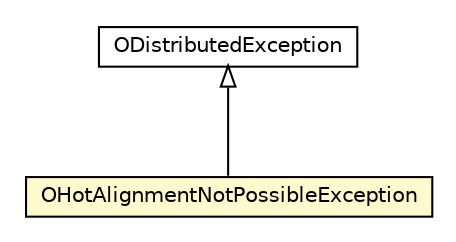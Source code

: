 #!/usr/local/bin/dot
#
# Class diagram 
# Generated by UMLGraph version R5_6-24-gf6e263 (http://www.umlgraph.org/)
#

digraph G {
	edge [fontname="Helvetica",fontsize=10,labelfontname="Helvetica",labelfontsize=10];
	node [fontname="Helvetica",fontsize=10,shape=plaintext];
	nodesep=0.25;
	ranksep=0.5;
	// com.orientechnologies.orient.server.distributed.ODistributedException
	c3636476 [label=<<table title="com.orientechnologies.orient.server.distributed.ODistributedException" border="0" cellborder="1" cellspacing="0" cellpadding="2" port="p" href="./ODistributedException.html">
		<tr><td><table border="0" cellspacing="0" cellpadding="1">
<tr><td align="center" balign="center"> ODistributedException </td></tr>
		</table></td></tr>
		</table>>, URL="./ODistributedException.html", fontname="Helvetica", fontcolor="black", fontsize=10.0];
	// com.orientechnologies.orient.server.distributed.OHotAlignmentNotPossibleException
	c3636511 [label=<<table title="com.orientechnologies.orient.server.distributed.OHotAlignmentNotPossibleException" border="0" cellborder="1" cellspacing="0" cellpadding="2" port="p" bgcolor="lemonChiffon" href="./OHotAlignmentNotPossibleException.html">
		<tr><td><table border="0" cellspacing="0" cellpadding="1">
<tr><td align="center" balign="center"> OHotAlignmentNotPossibleException </td></tr>
		</table></td></tr>
		</table>>, URL="./OHotAlignmentNotPossibleException.html", fontname="Helvetica", fontcolor="black", fontsize=10.0];
	//com.orientechnologies.orient.server.distributed.OHotAlignmentNotPossibleException extends com.orientechnologies.orient.server.distributed.ODistributedException
	c3636476:p -> c3636511:p [dir=back,arrowtail=empty];
}

